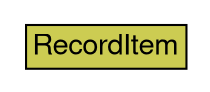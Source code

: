 digraph RecordItem {
	graph [bb="0,0,93,36",
		rankdir=LR
	];
	node [label="\N"];
	RecordItem	 [height=0.5,
		label=<<table BORDER="0" CELLBORDER="1" CELLSPACING="0"> <tr> <td BGCOLOR="#cccc52" HREF="/html/IODEFv1/RecordItem.html" TITLE="The RecordItem class provides a way to incorporate relevant logs, audit trails, or forensic data to support the conclusions made during the course of analyzing the incident. The class supports both the direct encapsulation of the data, as well as, provides primitives to reference data stored elsewhere. This class is identical to AdditionalData class (Section 3.6). "><FONT FACE="Nimbus Sans L">RecordItem</FONT></td> </tr>" %</table>>,
		pos="46.5,18",
		shape=plaintext,
		width=1.2917];
}
